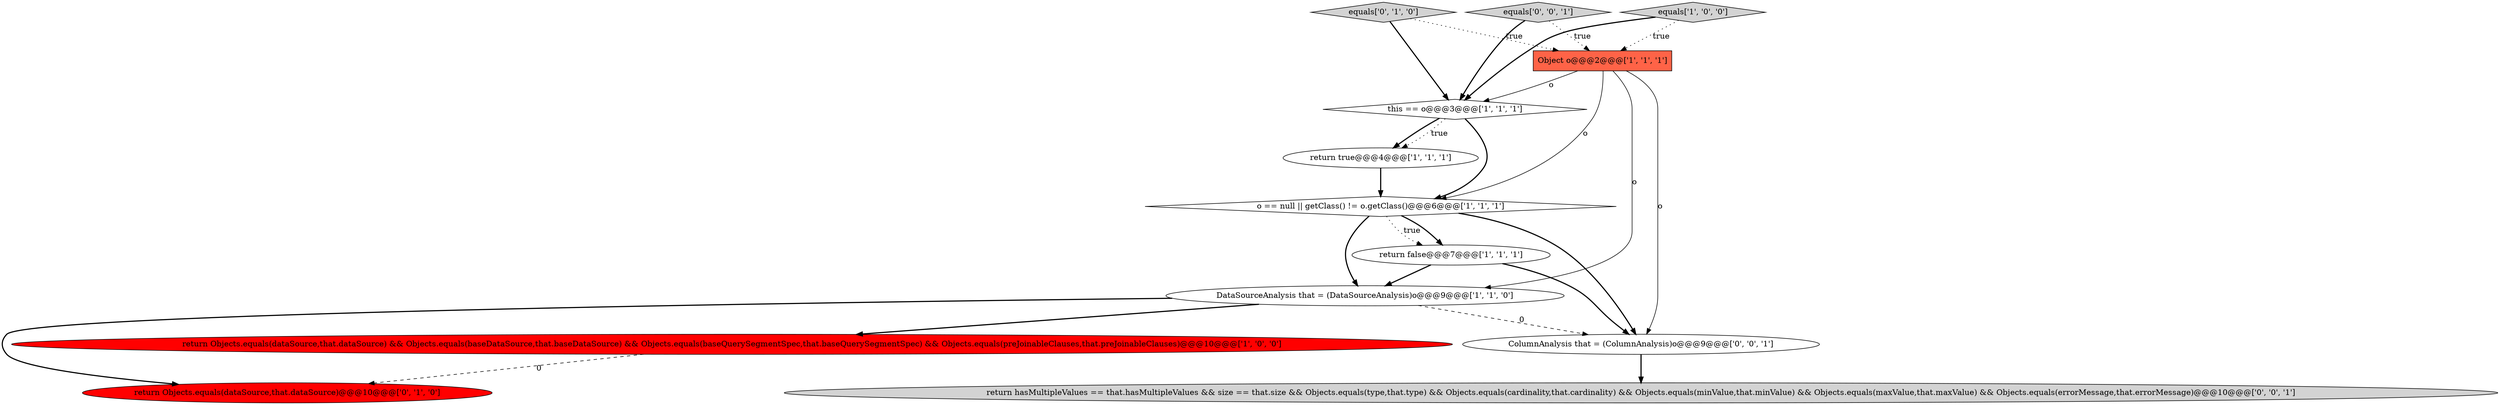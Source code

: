 digraph {
10 [style = filled, label = "equals['0', '0', '1']", fillcolor = lightgray, shape = diamond image = "AAA0AAABBB3BBB"];
0 [style = filled, label = "this == o@@@3@@@['1', '1', '1']", fillcolor = white, shape = diamond image = "AAA0AAABBB1BBB"];
2 [style = filled, label = "Object o@@@2@@@['1', '1', '1']", fillcolor = tomato, shape = box image = "AAA0AAABBB1BBB"];
12 [style = filled, label = "return hasMultipleValues == that.hasMultipleValues && size == that.size && Objects.equals(type,that.type) && Objects.equals(cardinality,that.cardinality) && Objects.equals(minValue,that.minValue) && Objects.equals(maxValue,that.maxValue) && Objects.equals(errorMessage,that.errorMessage)@@@10@@@['0', '0', '1']", fillcolor = lightgray, shape = ellipse image = "AAA0AAABBB3BBB"];
1 [style = filled, label = "equals['1', '0', '0']", fillcolor = lightgray, shape = diamond image = "AAA0AAABBB1BBB"];
5 [style = filled, label = "return true@@@4@@@['1', '1', '1']", fillcolor = white, shape = ellipse image = "AAA0AAABBB1BBB"];
4 [style = filled, label = "return Objects.equals(dataSource,that.dataSource) && Objects.equals(baseDataSource,that.baseDataSource) && Objects.equals(baseQuerySegmentSpec,that.baseQuerySegmentSpec) && Objects.equals(preJoinableClauses,that.preJoinableClauses)@@@10@@@['1', '0', '0']", fillcolor = red, shape = ellipse image = "AAA1AAABBB1BBB"];
8 [style = filled, label = "return Objects.equals(dataSource,that.dataSource)@@@10@@@['0', '1', '0']", fillcolor = red, shape = ellipse image = "AAA1AAABBB2BBB"];
11 [style = filled, label = "ColumnAnalysis that = (ColumnAnalysis)o@@@9@@@['0', '0', '1']", fillcolor = white, shape = ellipse image = "AAA0AAABBB3BBB"];
7 [style = filled, label = "o == null || getClass() != o.getClass()@@@6@@@['1', '1', '1']", fillcolor = white, shape = diamond image = "AAA0AAABBB1BBB"];
9 [style = filled, label = "equals['0', '1', '0']", fillcolor = lightgray, shape = diamond image = "AAA0AAABBB2BBB"];
6 [style = filled, label = "return false@@@7@@@['1', '1', '1']", fillcolor = white, shape = ellipse image = "AAA0AAABBB1BBB"];
3 [style = filled, label = "DataSourceAnalysis that = (DataSourceAnalysis)o@@@9@@@['1', '1', '0']", fillcolor = white, shape = ellipse image = "AAA0AAABBB1BBB"];
6->3 [style = bold, label=""];
7->6 [style = dotted, label="true"];
7->11 [style = bold, label=""];
0->5 [style = dotted, label="true"];
9->0 [style = bold, label=""];
11->12 [style = bold, label=""];
1->0 [style = bold, label=""];
2->7 [style = solid, label="o"];
3->4 [style = bold, label=""];
7->3 [style = bold, label=""];
2->11 [style = solid, label="o"];
0->7 [style = bold, label=""];
2->0 [style = solid, label="o"];
10->2 [style = dotted, label="true"];
9->2 [style = dotted, label="true"];
3->8 [style = bold, label=""];
6->11 [style = bold, label=""];
10->0 [style = bold, label=""];
7->6 [style = bold, label=""];
4->8 [style = dashed, label="0"];
5->7 [style = bold, label=""];
1->2 [style = dotted, label="true"];
3->11 [style = dashed, label="0"];
0->5 [style = bold, label=""];
2->3 [style = solid, label="o"];
}
